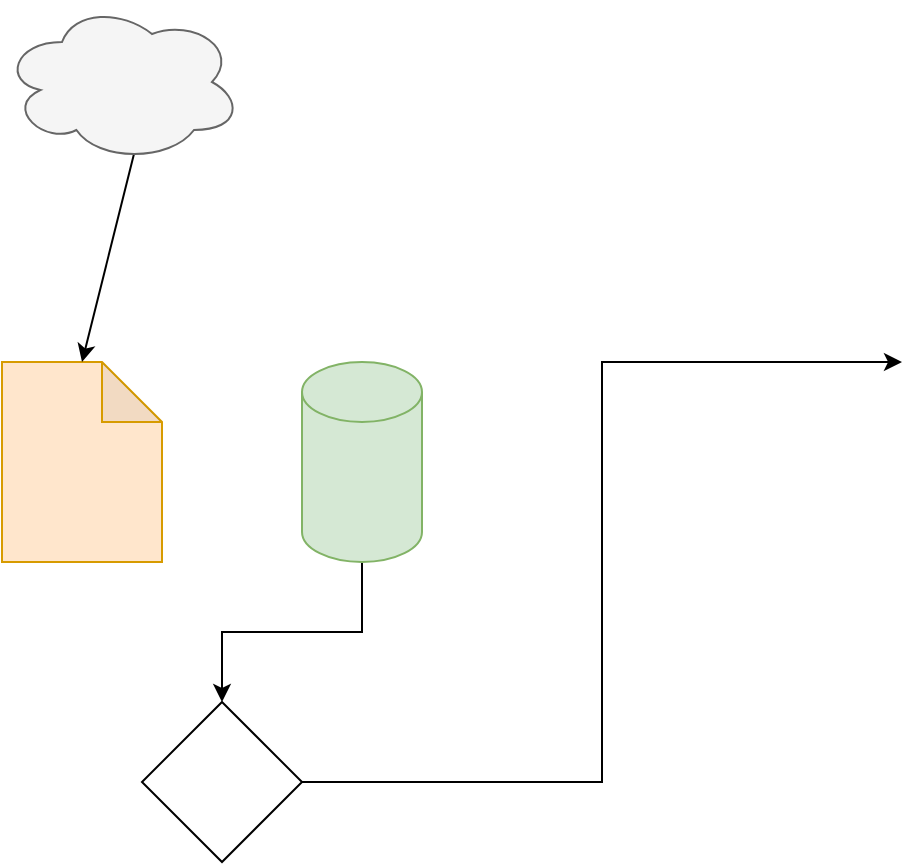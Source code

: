 <mxfile version="14.1.8" type="github">
  <diagram id="uhPh4rTGfEyftbeCbDB8" name="Page-1">
    <mxGraphModel dx="1662" dy="762" grid="1" gridSize="10" guides="1" tooltips="1" connect="1" arrows="1" fold="1" page="1" pageScale="1" pageWidth="827" pageHeight="1169" math="0" shadow="0">
      <root>
        <mxCell id="0" />
        <mxCell id="1" parent="0" />
        <mxCell id="CZrM9nI9PzqUsguvuUNU-7" value="" style="shape=note;whiteSpace=wrap;html=1;backgroundOutline=1;darkOpacity=0.05;fillColor=#ffe6cc;strokeColor=#d79b00;" vertex="1" parent="1">
          <mxGeometry x="190" y="180" width="80" height="100" as="geometry" />
        </mxCell>
        <mxCell id="CZrM9nI9PzqUsguvuUNU-12" style="edgeStyle=orthogonalEdgeStyle;rounded=0;orthogonalLoop=1;jettySize=auto;html=1;exitX=0.5;exitY=1;exitDx=0;exitDy=0;exitPerimeter=0;entryX=0.5;entryY=0;entryDx=0;entryDy=0;" edge="1" parent="1" source="CZrM9nI9PzqUsguvuUNU-8" target="CZrM9nI9PzqUsguvuUNU-11">
          <mxGeometry relative="1" as="geometry" />
        </mxCell>
        <mxCell id="CZrM9nI9PzqUsguvuUNU-8" value="" style="shape=cylinder3;whiteSpace=wrap;html=1;boundedLbl=1;backgroundOutline=1;size=15;fillColor=#d5e8d4;strokeColor=#82b366;" vertex="1" parent="1">
          <mxGeometry x="340" y="180" width="60" height="100" as="geometry" />
        </mxCell>
        <mxCell id="CZrM9nI9PzqUsguvuUNU-10" style="edgeStyle=none;rounded=0;orthogonalLoop=1;jettySize=auto;html=1;exitX=0.55;exitY=0.95;exitDx=0;exitDy=0;exitPerimeter=0;entryX=0.5;entryY=0;entryDx=0;entryDy=0;entryPerimeter=0;" edge="1" parent="1" source="CZrM9nI9PzqUsguvuUNU-9" target="CZrM9nI9PzqUsguvuUNU-7">
          <mxGeometry relative="1" as="geometry" />
        </mxCell>
        <mxCell id="CZrM9nI9PzqUsguvuUNU-9" value="" style="ellipse;shape=cloud;whiteSpace=wrap;html=1;fillColor=#f5f5f5;strokeColor=#666666;fontColor=#333333;" vertex="1" parent="1">
          <mxGeometry x="190" width="120" height="80" as="geometry" />
        </mxCell>
        <mxCell id="CZrM9nI9PzqUsguvuUNU-14" style="edgeStyle=elbowEdgeStyle;rounded=0;orthogonalLoop=1;jettySize=auto;html=1;exitX=1;exitY=0.5;exitDx=0;exitDy=0;" edge="1" parent="1" source="CZrM9nI9PzqUsguvuUNU-11">
          <mxGeometry relative="1" as="geometry">
            <mxPoint x="640" y="180" as="targetPoint" />
          </mxGeometry>
        </mxCell>
        <mxCell id="CZrM9nI9PzqUsguvuUNU-11" value="" style="rhombus;whiteSpace=wrap;html=1;" vertex="1" parent="1">
          <mxGeometry x="260" y="350" width="80" height="80" as="geometry" />
        </mxCell>
      </root>
    </mxGraphModel>
  </diagram>
</mxfile>
